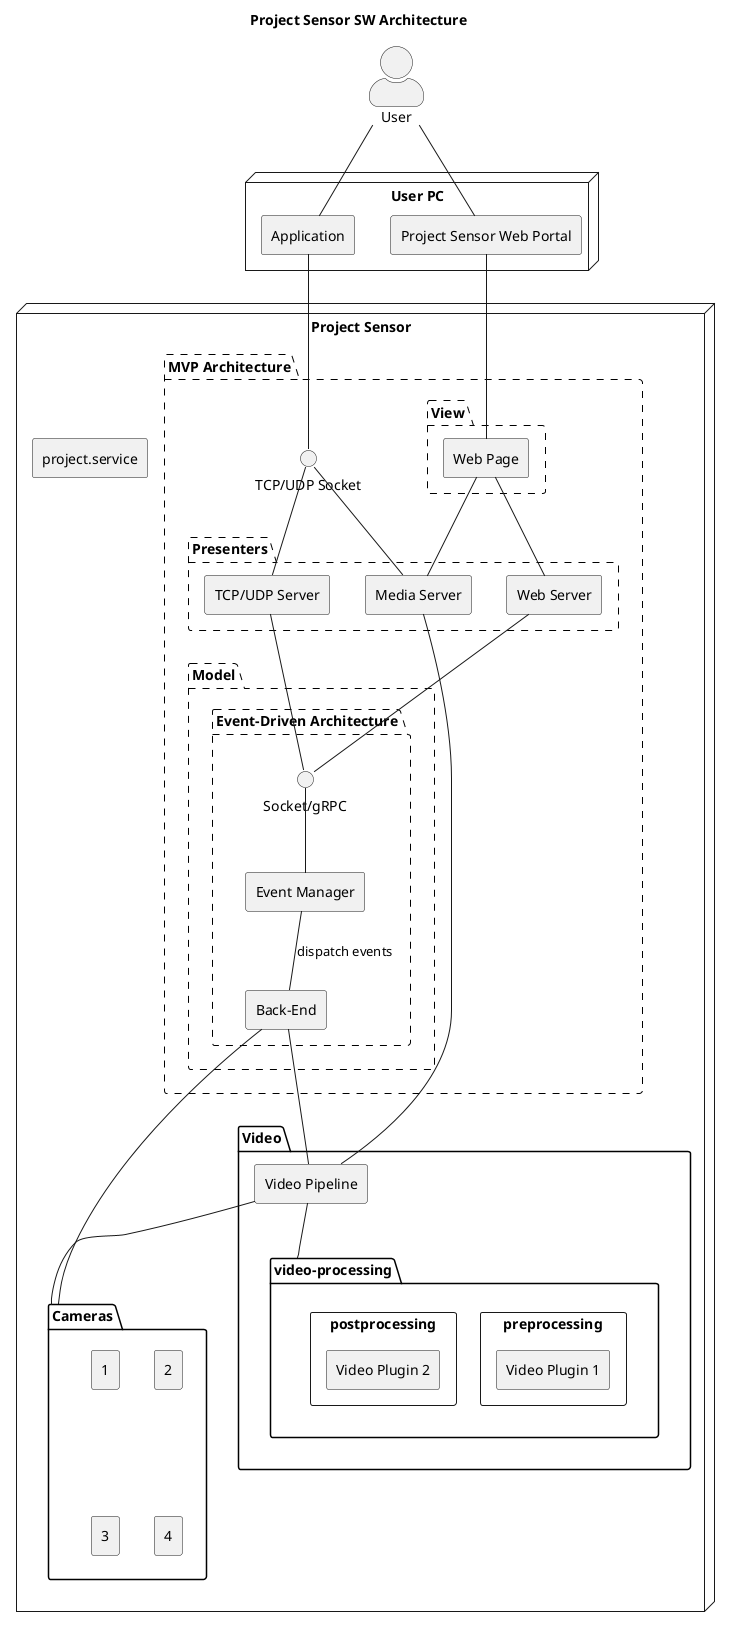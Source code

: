 @startuml project-sensor
'https://plantuml.com/component-diagram

skinparam componentStyle rectangle

title Project Sensor SW Architecture

node "User PC" {
    [Project Sensor Web Portal]
    [Application]
}

skinparam actorStyle awesome
actor User

User -down- "Project Sensor Web Portal"
User -down- "Application"

node "Project Sensor" {
    package "MVP Architecture" #line.dashed {
        package "Model" #line.dashed {
            package "Event-Driven Architecture" #line.dashed {
                ()IntSocket as "Socket/gRPC"
                [Event Manager] -up- IntSocket
                [Back-End] -up- [Event Manager] : dispatch events
            }
        }

        package "View" #line.dashed {
            [Web Page]
        }

        ()ExtSocket as "TCP/UDP Socket"

        package "Presenters" #line.dashed {
            [Web Server]
            [Media Server]
            [TCP/UDP Server]
        }

        "Web Server" -down- IntSocket
        "TCP/UDP Server" -down- IntSocket

        "TCP/UDP Server" -up- ExtSocket
        "Web Server" -up- "Web Page"
        "Media Server" -up- "Web Page"
        "Media Server" -up- ExtSocket
    }

    [project.service]

    package "Cameras" {
        [1]
        [2]
        [3]
        [4]
    }

    package "Video" {
        [Video Pipeline]

        package "video-processing" {
            component "preprocessing" {
                [Video Plugin 1]
            }

            component "postprocessing" {
                [Video Plugin 2]
            }
        }

        "Video Pipeline" -- "video-processing"

    }

    "Video Pipeline" -down- "Cameras"
    "Back-End" -down- "Cameras"
    "Back-End" -down- "Video Pipeline"
    "Media Server" -down- "Video Pipeline"
}

"Web Page" -up- "Project Sensor Web Portal"
ExtSocket -up- "Application"

@enduml